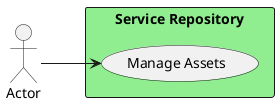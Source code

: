 @startuml

left to right direction


Actor "Actor" as Actor


rectangle "Service Repository" as sr #lightgreen {
        usecase "Manage Assets" as ManageAssets
    Actor --> ManageAssets

}


@enduml
